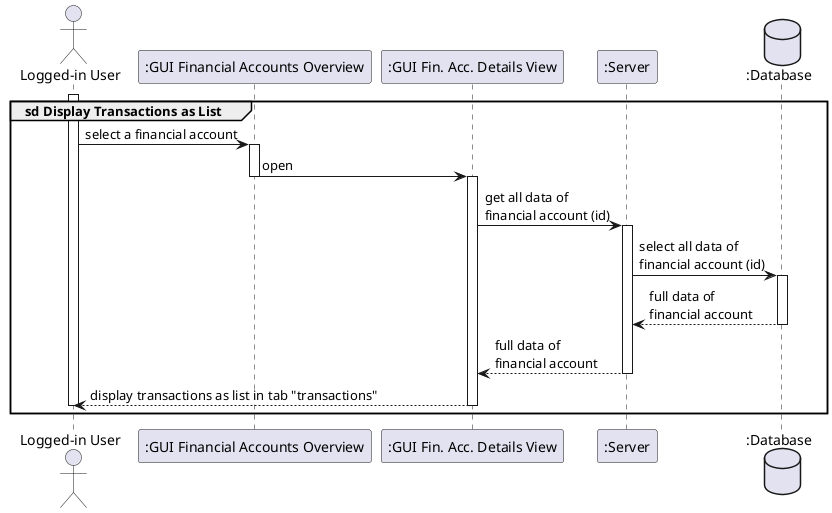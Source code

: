 @startuml

actor "Logged-in User" as user
participant ":GUI Financial Accounts Overview" as overview
participant ":GUI Fin. Acc. Details View" as details
participant ":Server" as server
database ":Database" as database

group sd Display Transactions as List
    activate user
    user -> overview : select a financial account
        activate overview
        overview -> details :open
        deactivate overview
        activate details
            details -> server++ : get all data of \nfinancial account (id)
                server -> database++ : select all data of \nfinancial account (id)
                return full data of \nfinancial account
            return full data of \nfinancial account
    details --> user : display transactions as list in tab "transactions"
    deactivate details
    deactivate user
end

@enduml